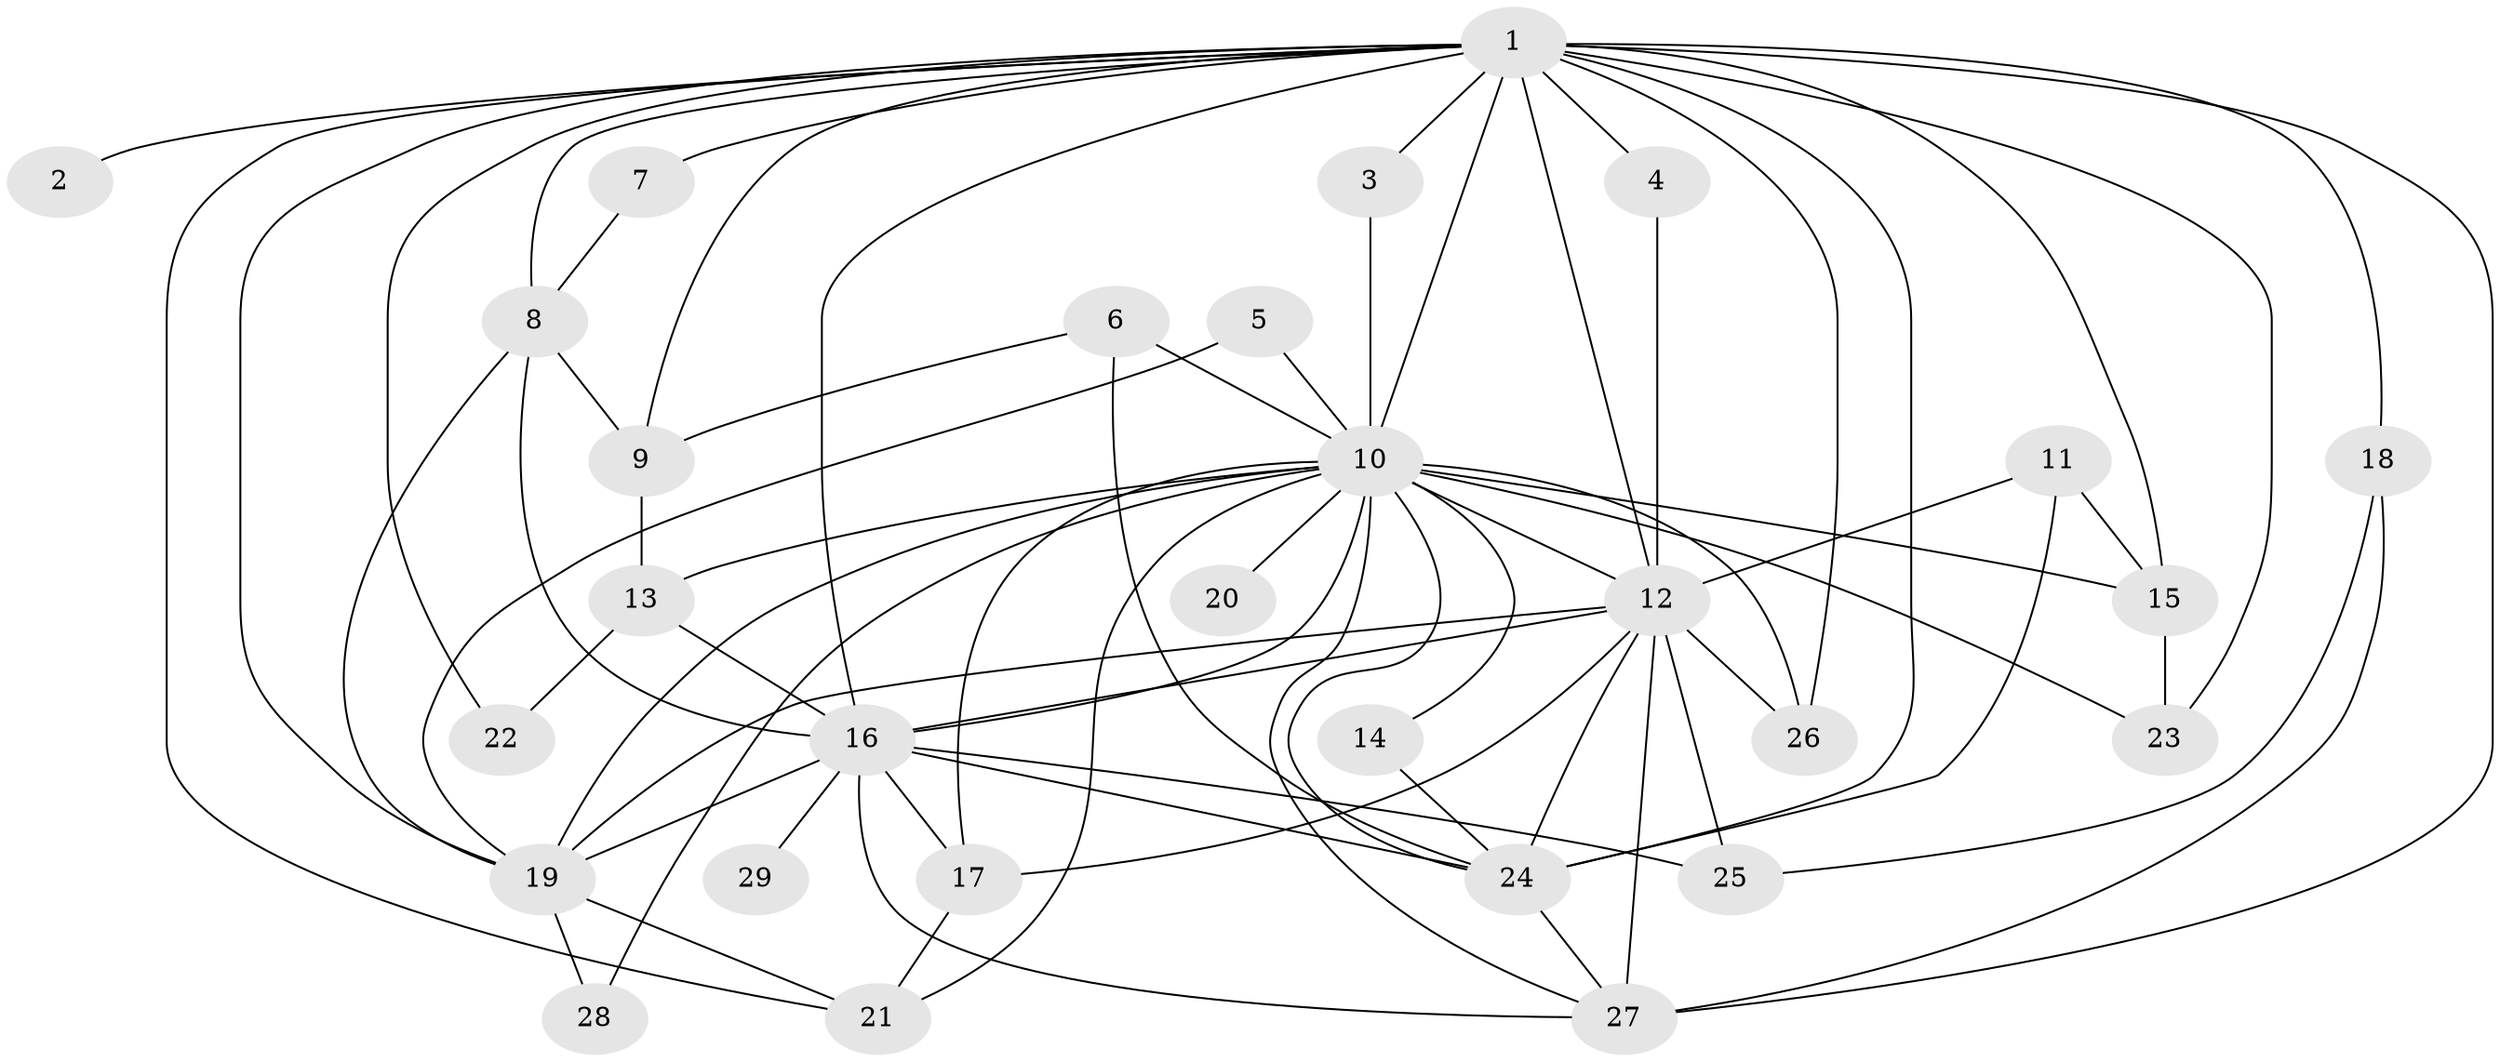 // original degree distribution, {18: 0.017543859649122806, 10: 0.017543859649122806, 24: 0.017543859649122806, 13: 0.03508771929824561, 11: 0.017543859649122806, 14: 0.017543859649122806, 15: 0.017543859649122806, 17: 0.017543859649122806, 16: 0.017543859649122806, 2: 0.47368421052631576, 3: 0.21052631578947367, 5: 0.05263157894736842, 4: 0.07017543859649122, 6: 0.017543859649122806}
// Generated by graph-tools (version 1.1) at 2025/49/03/09/25 03:49:36]
// undirected, 29 vertices, 70 edges
graph export_dot {
graph [start="1"]
  node [color=gray90,style=filled];
  1;
  2;
  3;
  4;
  5;
  6;
  7;
  8;
  9;
  10;
  11;
  12;
  13;
  14;
  15;
  16;
  17;
  18;
  19;
  20;
  21;
  22;
  23;
  24;
  25;
  26;
  27;
  28;
  29;
  1 -- 2 [weight=1.0];
  1 -- 3 [weight=1.0];
  1 -- 4 [weight=1.0];
  1 -- 7 [weight=1.0];
  1 -- 8 [weight=1.0];
  1 -- 9 [weight=2.0];
  1 -- 10 [weight=4.0];
  1 -- 12 [weight=5.0];
  1 -- 15 [weight=2.0];
  1 -- 16 [weight=8.0];
  1 -- 18 [weight=2.0];
  1 -- 19 [weight=1.0];
  1 -- 21 [weight=1.0];
  1 -- 22 [weight=1.0];
  1 -- 23 [weight=1.0];
  1 -- 24 [weight=5.0];
  1 -- 26 [weight=1.0];
  1 -- 27 [weight=4.0];
  3 -- 10 [weight=1.0];
  4 -- 12 [weight=1.0];
  5 -- 10 [weight=1.0];
  5 -- 19 [weight=1.0];
  6 -- 9 [weight=1.0];
  6 -- 10 [weight=1.0];
  6 -- 24 [weight=1.0];
  7 -- 8 [weight=1.0];
  8 -- 9 [weight=1.0];
  8 -- 16 [weight=1.0];
  8 -- 19 [weight=1.0];
  9 -- 13 [weight=1.0];
  10 -- 12 [weight=1.0];
  10 -- 13 [weight=1.0];
  10 -- 14 [weight=1.0];
  10 -- 15 [weight=1.0];
  10 -- 16 [weight=3.0];
  10 -- 17 [weight=1.0];
  10 -- 19 [weight=1.0];
  10 -- 20 [weight=1.0];
  10 -- 21 [weight=1.0];
  10 -- 23 [weight=1.0];
  10 -- 24 [weight=1.0];
  10 -- 26 [weight=1.0];
  10 -- 27 [weight=1.0];
  10 -- 28 [weight=1.0];
  11 -- 12 [weight=1.0];
  11 -- 15 [weight=1.0];
  11 -- 24 [weight=1.0];
  12 -- 16 [weight=3.0];
  12 -- 17 [weight=1.0];
  12 -- 19 [weight=1.0];
  12 -- 24 [weight=1.0];
  12 -- 25 [weight=1.0];
  12 -- 26 [weight=1.0];
  12 -- 27 [weight=1.0];
  13 -- 16 [weight=1.0];
  13 -- 22 [weight=1.0];
  14 -- 24 [weight=1.0];
  15 -- 23 [weight=1.0];
  16 -- 17 [weight=1.0];
  16 -- 19 [weight=1.0];
  16 -- 24 [weight=2.0];
  16 -- 25 [weight=2.0];
  16 -- 27 [weight=3.0];
  16 -- 29 [weight=2.0];
  17 -- 21 [weight=1.0];
  18 -- 25 [weight=1.0];
  18 -- 27 [weight=1.0];
  19 -- 21 [weight=1.0];
  19 -- 28 [weight=1.0];
  24 -- 27 [weight=1.0];
}
